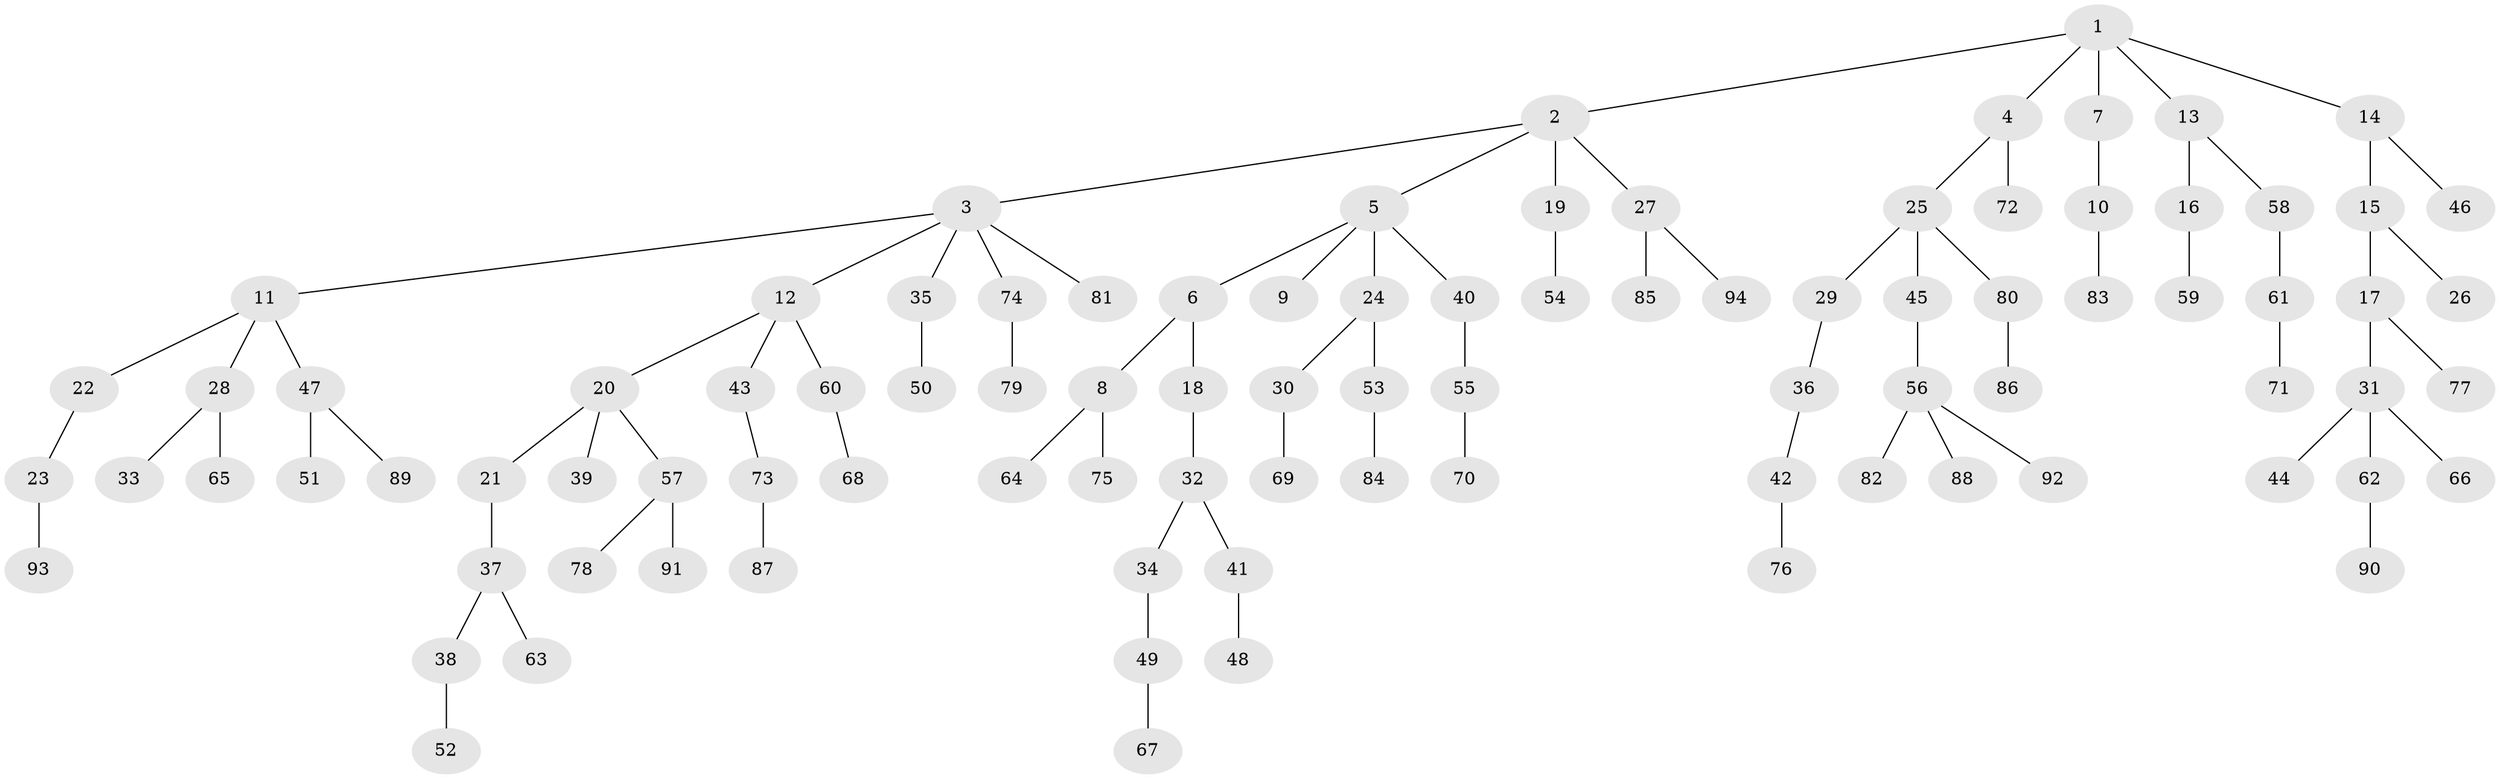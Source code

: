 // Generated by graph-tools (version 1.1) at 2025/37/03/09/25 02:37:02]
// undirected, 94 vertices, 93 edges
graph export_dot {
graph [start="1"]
  node [color=gray90,style=filled];
  1;
  2;
  3;
  4;
  5;
  6;
  7;
  8;
  9;
  10;
  11;
  12;
  13;
  14;
  15;
  16;
  17;
  18;
  19;
  20;
  21;
  22;
  23;
  24;
  25;
  26;
  27;
  28;
  29;
  30;
  31;
  32;
  33;
  34;
  35;
  36;
  37;
  38;
  39;
  40;
  41;
  42;
  43;
  44;
  45;
  46;
  47;
  48;
  49;
  50;
  51;
  52;
  53;
  54;
  55;
  56;
  57;
  58;
  59;
  60;
  61;
  62;
  63;
  64;
  65;
  66;
  67;
  68;
  69;
  70;
  71;
  72;
  73;
  74;
  75;
  76;
  77;
  78;
  79;
  80;
  81;
  82;
  83;
  84;
  85;
  86;
  87;
  88;
  89;
  90;
  91;
  92;
  93;
  94;
  1 -- 2;
  1 -- 4;
  1 -- 7;
  1 -- 13;
  1 -- 14;
  2 -- 3;
  2 -- 5;
  2 -- 19;
  2 -- 27;
  3 -- 11;
  3 -- 12;
  3 -- 35;
  3 -- 74;
  3 -- 81;
  4 -- 25;
  4 -- 72;
  5 -- 6;
  5 -- 9;
  5 -- 24;
  5 -- 40;
  6 -- 8;
  6 -- 18;
  7 -- 10;
  8 -- 64;
  8 -- 75;
  10 -- 83;
  11 -- 22;
  11 -- 28;
  11 -- 47;
  12 -- 20;
  12 -- 43;
  12 -- 60;
  13 -- 16;
  13 -- 58;
  14 -- 15;
  14 -- 46;
  15 -- 17;
  15 -- 26;
  16 -- 59;
  17 -- 31;
  17 -- 77;
  18 -- 32;
  19 -- 54;
  20 -- 21;
  20 -- 39;
  20 -- 57;
  21 -- 37;
  22 -- 23;
  23 -- 93;
  24 -- 30;
  24 -- 53;
  25 -- 29;
  25 -- 45;
  25 -- 80;
  27 -- 85;
  27 -- 94;
  28 -- 33;
  28 -- 65;
  29 -- 36;
  30 -- 69;
  31 -- 44;
  31 -- 62;
  31 -- 66;
  32 -- 34;
  32 -- 41;
  34 -- 49;
  35 -- 50;
  36 -- 42;
  37 -- 38;
  37 -- 63;
  38 -- 52;
  40 -- 55;
  41 -- 48;
  42 -- 76;
  43 -- 73;
  45 -- 56;
  47 -- 51;
  47 -- 89;
  49 -- 67;
  53 -- 84;
  55 -- 70;
  56 -- 82;
  56 -- 88;
  56 -- 92;
  57 -- 78;
  57 -- 91;
  58 -- 61;
  60 -- 68;
  61 -- 71;
  62 -- 90;
  73 -- 87;
  74 -- 79;
  80 -- 86;
}
